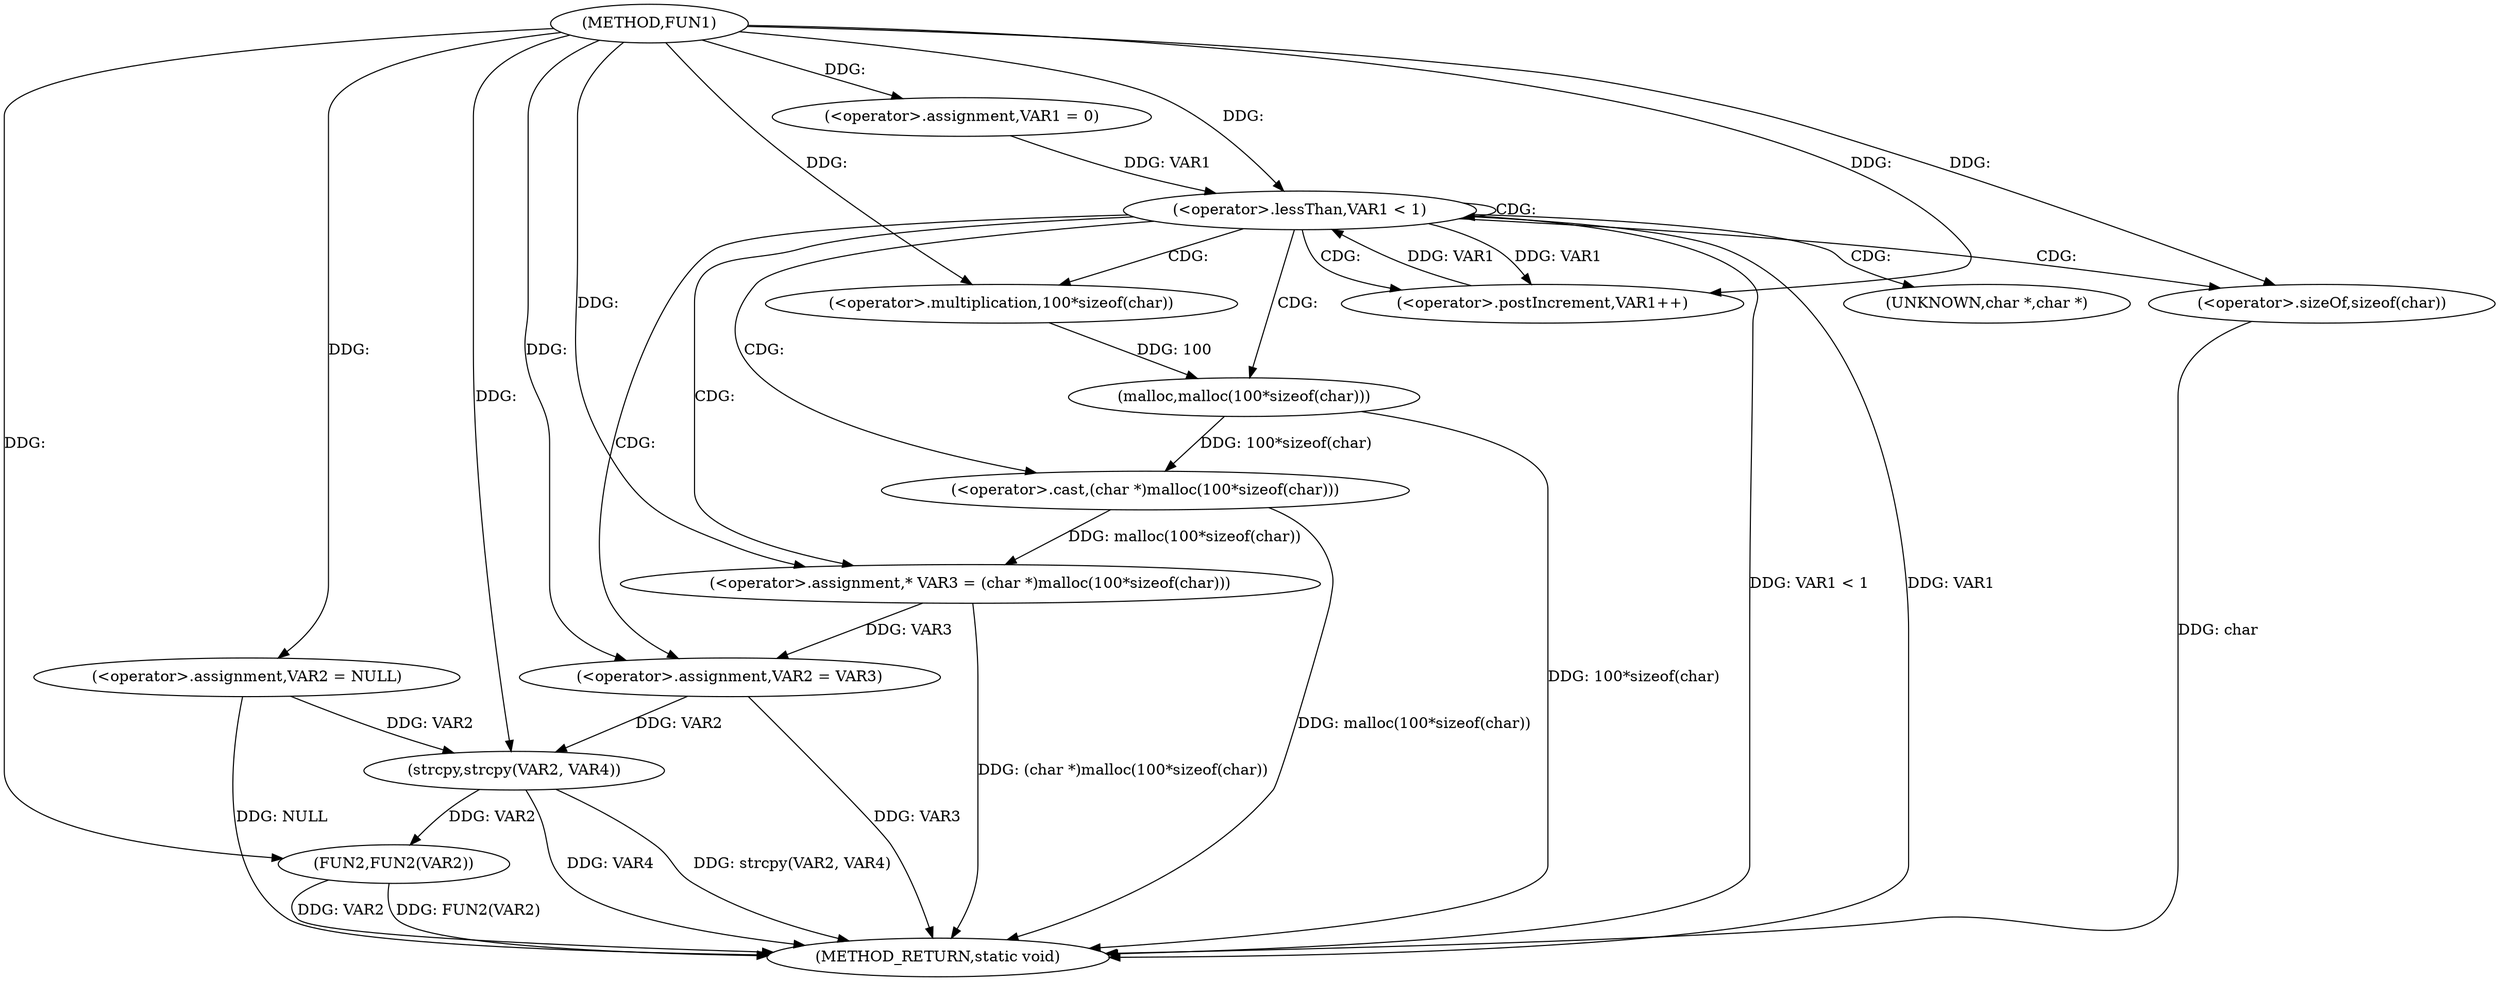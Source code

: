 digraph FUN1 {  
"1000100" [label = "(METHOD,FUN1)" ]
"1000138" [label = "(METHOD_RETURN,static void)" ]
"1000104" [label = "(<operator>.assignment,VAR2 = NULL)" ]
"1000108" [label = "(<operator>.assignment,VAR1 = 0)" ]
"1000111" [label = "(<operator>.lessThan,VAR1 < 1)" ]
"1000114" [label = "(<operator>.postIncrement,VAR1++)" ]
"1000119" [label = "(<operator>.assignment,* VAR3 = (char *)malloc(100*sizeof(char)))" ]
"1000121" [label = "(<operator>.cast,(char *)malloc(100*sizeof(char)))" ]
"1000123" [label = "(malloc,malloc(100*sizeof(char)))" ]
"1000124" [label = "(<operator>.multiplication,100*sizeof(char))" ]
"1000126" [label = "(<operator>.sizeOf,sizeof(char))" ]
"1000128" [label = "(<operator>.assignment,VAR2 = VAR3)" ]
"1000133" [label = "(strcpy,strcpy(VAR2, VAR4))" ]
"1000136" [label = "(FUN2,FUN2(VAR2))" ]
"1000122" [label = "(UNKNOWN,char *,char *)" ]
  "1000121" -> "1000138"  [ label = "DDG: malloc(100*sizeof(char))"] 
  "1000119" -> "1000138"  [ label = "DDG: (char *)malloc(100*sizeof(char))"] 
  "1000126" -> "1000138"  [ label = "DDG: char"] 
  "1000133" -> "1000138"  [ label = "DDG: VAR4"] 
  "1000136" -> "1000138"  [ label = "DDG: FUN2(VAR2)"] 
  "1000111" -> "1000138"  [ label = "DDG: VAR1 < 1"] 
  "1000123" -> "1000138"  [ label = "DDG: 100*sizeof(char)"] 
  "1000128" -> "1000138"  [ label = "DDG: VAR3"] 
  "1000133" -> "1000138"  [ label = "DDG: strcpy(VAR2, VAR4)"] 
  "1000111" -> "1000138"  [ label = "DDG: VAR1"] 
  "1000136" -> "1000138"  [ label = "DDG: VAR2"] 
  "1000104" -> "1000138"  [ label = "DDG: NULL"] 
  "1000100" -> "1000104"  [ label = "DDG: "] 
  "1000100" -> "1000108"  [ label = "DDG: "] 
  "1000114" -> "1000111"  [ label = "DDG: VAR1"] 
  "1000108" -> "1000111"  [ label = "DDG: VAR1"] 
  "1000100" -> "1000111"  [ label = "DDG: "] 
  "1000111" -> "1000114"  [ label = "DDG: VAR1"] 
  "1000100" -> "1000114"  [ label = "DDG: "] 
  "1000121" -> "1000119"  [ label = "DDG: malloc(100*sizeof(char))"] 
  "1000100" -> "1000119"  [ label = "DDG: "] 
  "1000123" -> "1000121"  [ label = "DDG: 100*sizeof(char)"] 
  "1000124" -> "1000123"  [ label = "DDG: 100"] 
  "1000100" -> "1000124"  [ label = "DDG: "] 
  "1000100" -> "1000126"  [ label = "DDG: "] 
  "1000119" -> "1000128"  [ label = "DDG: VAR3"] 
  "1000100" -> "1000128"  [ label = "DDG: "] 
  "1000104" -> "1000133"  [ label = "DDG: VAR2"] 
  "1000128" -> "1000133"  [ label = "DDG: VAR2"] 
  "1000100" -> "1000133"  [ label = "DDG: "] 
  "1000133" -> "1000136"  [ label = "DDG: VAR2"] 
  "1000100" -> "1000136"  [ label = "DDG: "] 
  "1000111" -> "1000128"  [ label = "CDG: "] 
  "1000111" -> "1000121"  [ label = "CDG: "] 
  "1000111" -> "1000123"  [ label = "CDG: "] 
  "1000111" -> "1000124"  [ label = "CDG: "] 
  "1000111" -> "1000119"  [ label = "CDG: "] 
  "1000111" -> "1000114"  [ label = "CDG: "] 
  "1000111" -> "1000111"  [ label = "CDG: "] 
  "1000111" -> "1000122"  [ label = "CDG: "] 
  "1000111" -> "1000126"  [ label = "CDG: "] 
}
